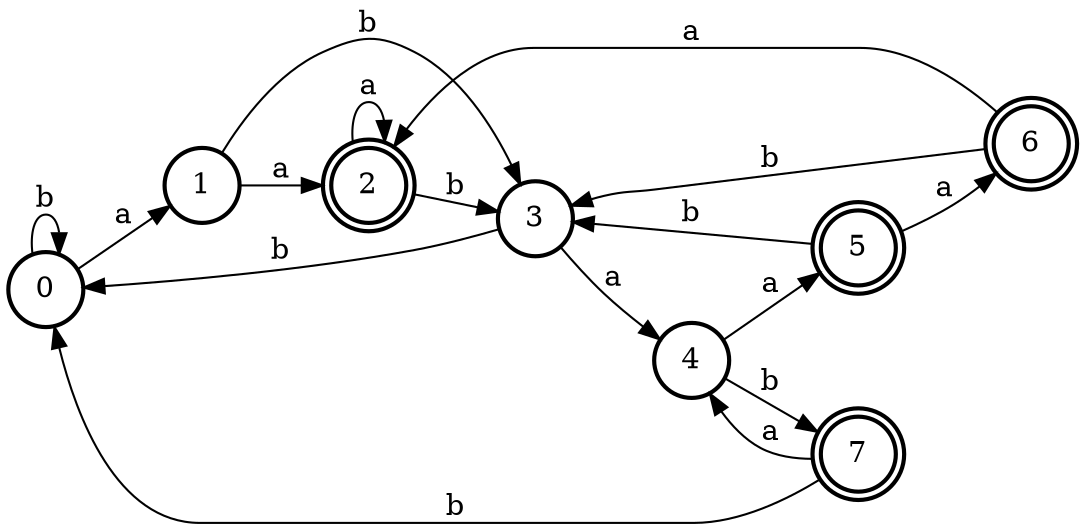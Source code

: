 digraph FST {
rankdir = LR;
label = "";
center = 1;
ranksep = "0.4";
nodesep = "0.25";
0 [label = "0", shape = circle, style = bold, fontsize = 14]
	0 -> 1 [label = "a", fontsize = 14];
	0 -> 0 [label = "b", fontsize = 14];
1 [label = "1", shape = circle, style = bold, fontsize = 14]
	1 -> 2 [label = "a", fontsize = 14];
	1 -> 3 [label = "b", fontsize = 14];
2 [label = "2", shape = doublecircle, style = bold, fontsize = 14]
	2 -> 2 [label = "a", fontsize = 14];
	2 -> 3 [label = "b", fontsize = 14];
3 [label = "3", shape = circle, style = bold, fontsize = 14]
	3 -> 4 [label = "a", fontsize = 14];
	3 -> 0 [label = "b", fontsize = 14];
4 [label = "4", shape = circle, style = bold, fontsize = 14]
	4 -> 5 [label = "a", fontsize = 14];
	4 -> 7 [label = "b", fontsize = 14];
5 [label = "5", shape = doublecircle, style = bold, fontsize = 14]
	5 -> 6 [label = "a", fontsize = 14];
	5 -> 3 [label = "b", fontsize = 14];
6 [label = "6", shape = doublecircle, style = bold, fontsize = 14]
	6 -> 2 [label = "a", fontsize = 14];
	6 -> 3 [label = "b", fontsize = 14];
7 [label = "7", shape = doublecircle, style = bold, fontsize = 14]
	7 -> 4 [label = "a", fontsize = 14];
	7 -> 0 [label = "b", fontsize = 14];
}